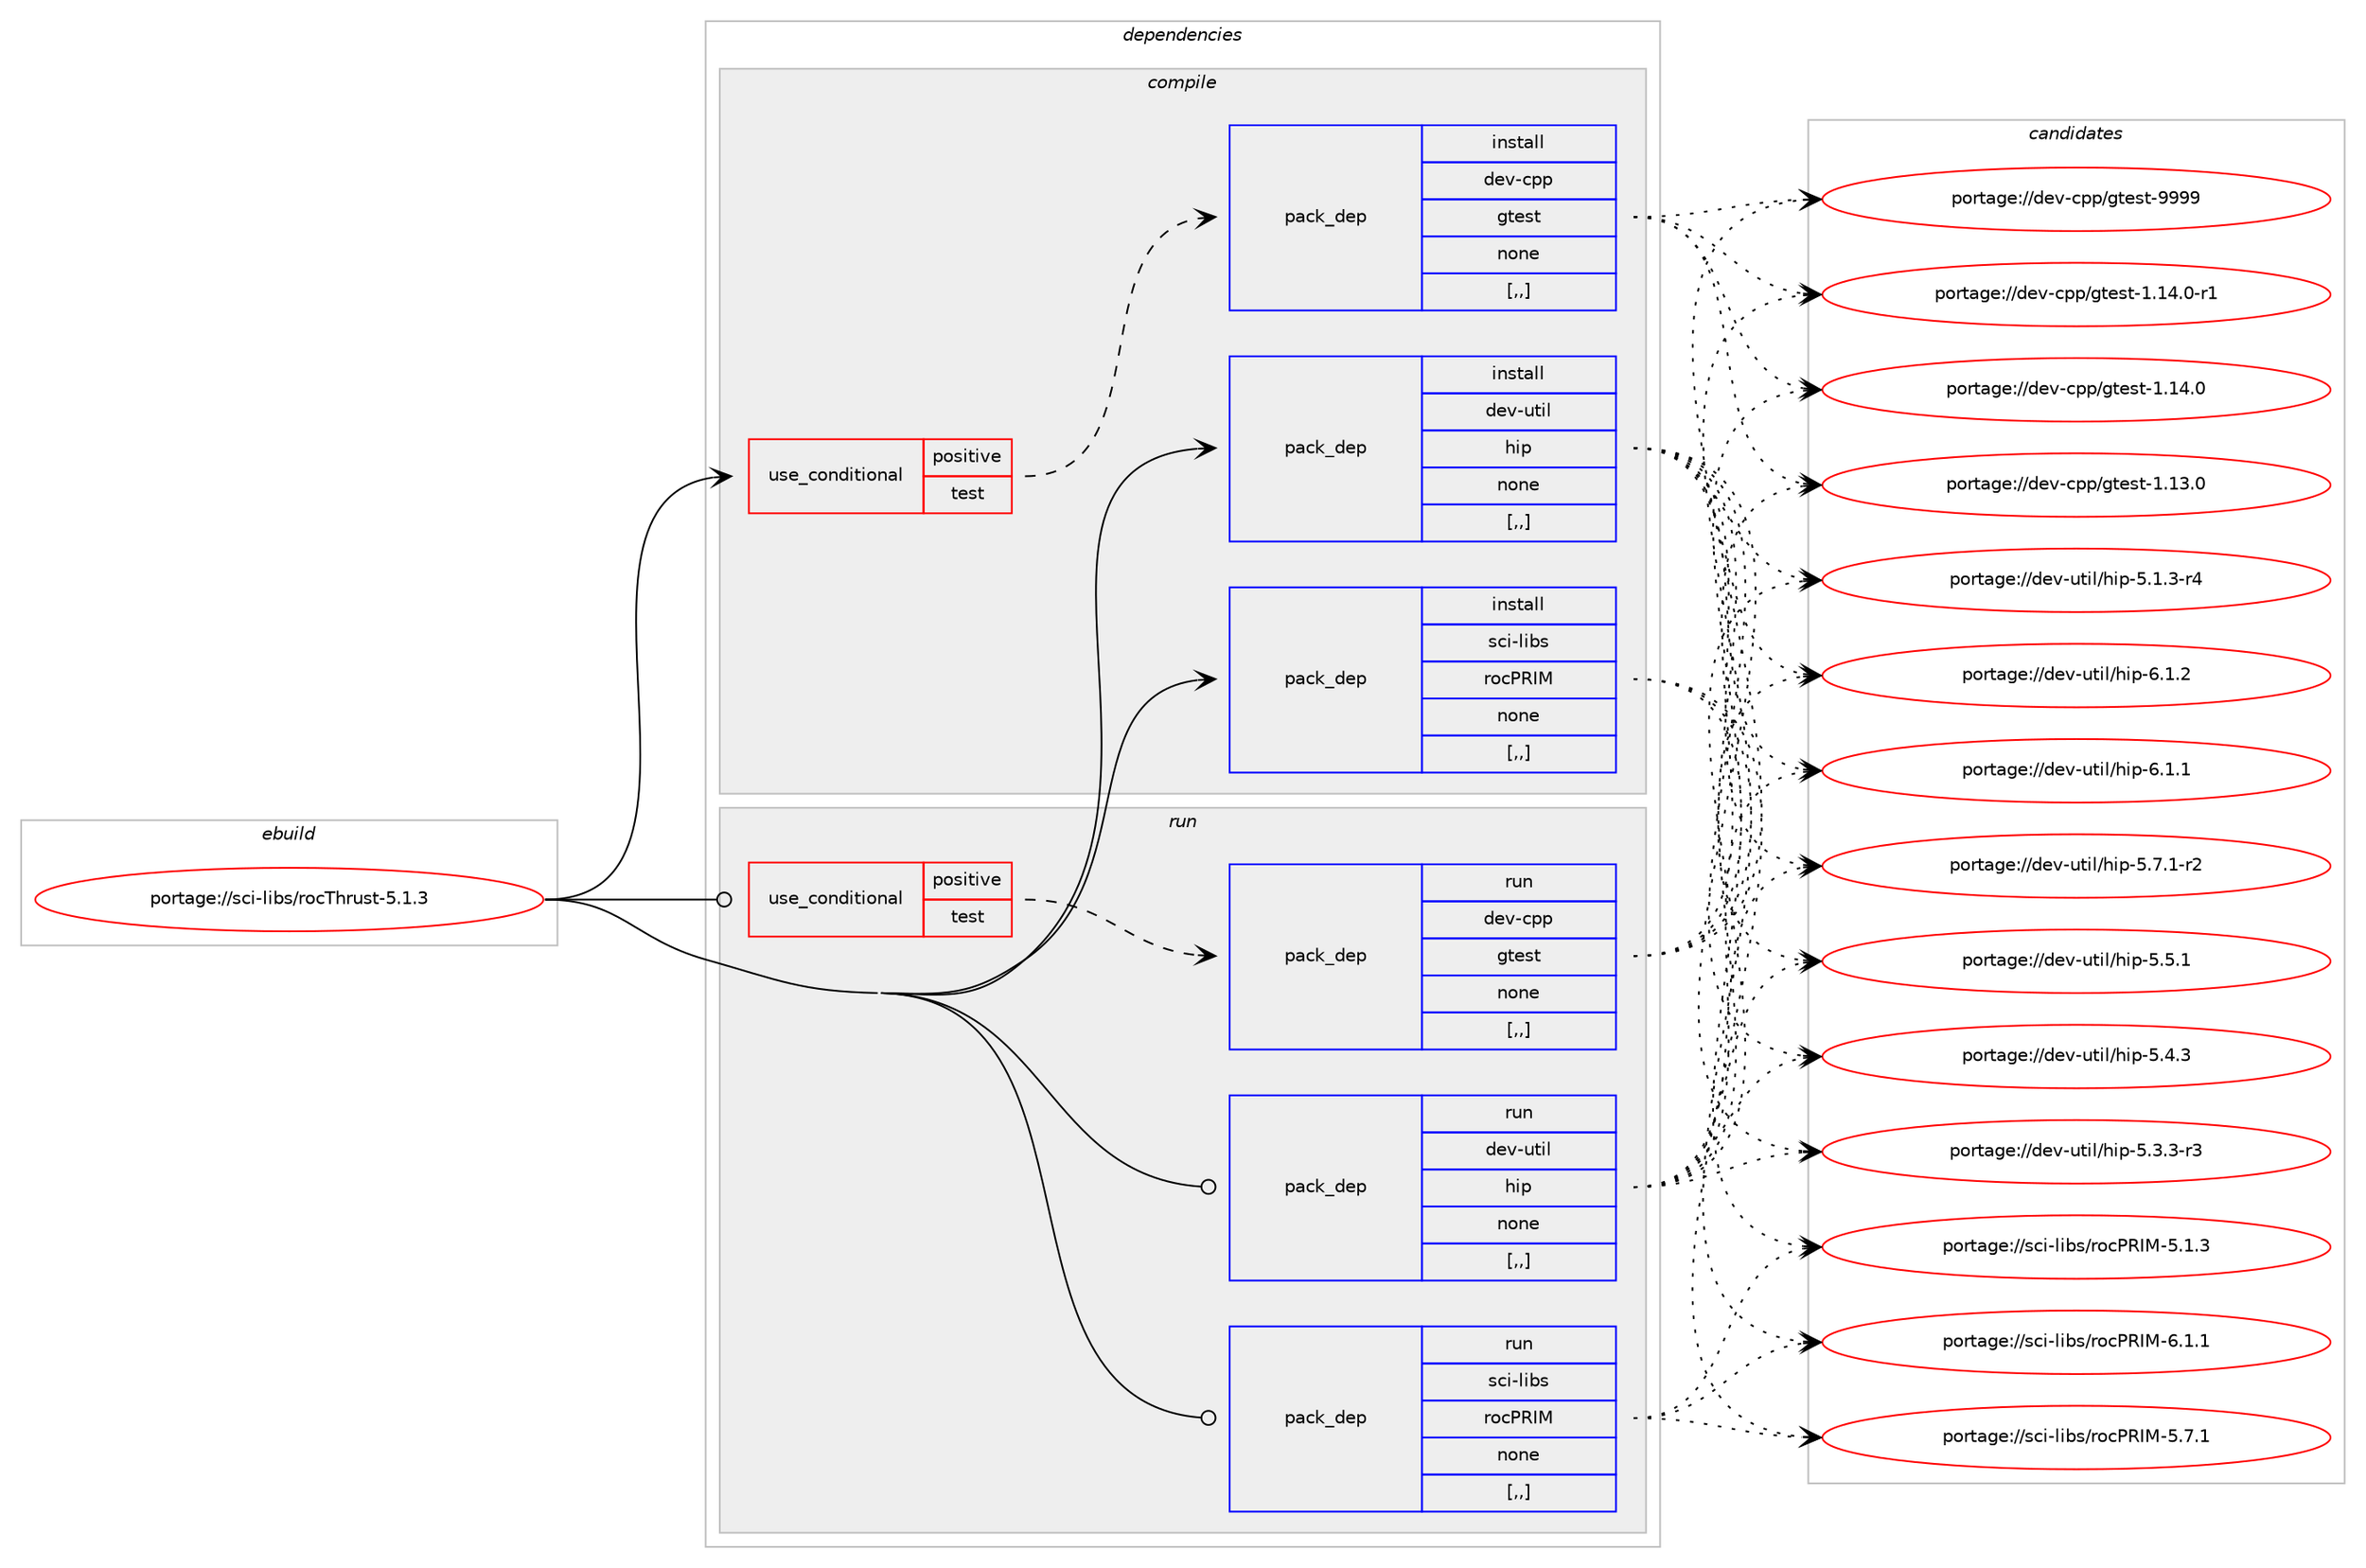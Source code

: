 digraph prolog {

# *************
# Graph options
# *************

newrank=true;
concentrate=true;
compound=true;
graph [rankdir=LR,fontname=Helvetica,fontsize=10,ranksep=1.5];#, ranksep=2.5, nodesep=0.2];
edge  [arrowhead=vee];
node  [fontname=Helvetica,fontsize=10];

# **********
# The ebuild
# **********

subgraph cluster_leftcol {
color=gray;
label=<<i>ebuild</i>>;
id [label="portage://sci-libs/rocThrust-5.1.3", color=red, width=4, href="../sci-libs/rocThrust-5.1.3.svg"];
}

# ****************
# The dependencies
# ****************

subgraph cluster_midcol {
color=gray;
label=<<i>dependencies</i>>;
subgraph cluster_compile {
fillcolor="#eeeeee";
style=filled;
label=<<i>compile</i>>;
subgraph cond107503 {
dependency405811 [label=<<TABLE BORDER="0" CELLBORDER="1" CELLSPACING="0" CELLPADDING="4"><TR><TD ROWSPAN="3" CELLPADDING="10">use_conditional</TD></TR><TR><TD>positive</TD></TR><TR><TD>test</TD></TR></TABLE>>, shape=none, color=red];
subgraph pack295434 {
dependency405812 [label=<<TABLE BORDER="0" CELLBORDER="1" CELLSPACING="0" CELLPADDING="4" WIDTH="220"><TR><TD ROWSPAN="6" CELLPADDING="30">pack_dep</TD></TR><TR><TD WIDTH="110">install</TD></TR><TR><TD>dev-cpp</TD></TR><TR><TD>gtest</TD></TR><TR><TD>none</TD></TR><TR><TD>[,,]</TD></TR></TABLE>>, shape=none, color=blue];
}
dependency405811:e -> dependency405812:w [weight=20,style="dashed",arrowhead="vee"];
}
id:e -> dependency405811:w [weight=20,style="solid",arrowhead="vee"];
subgraph pack295435 {
dependency405813 [label=<<TABLE BORDER="0" CELLBORDER="1" CELLSPACING="0" CELLPADDING="4" WIDTH="220"><TR><TD ROWSPAN="6" CELLPADDING="30">pack_dep</TD></TR><TR><TD WIDTH="110">install</TD></TR><TR><TD>dev-util</TD></TR><TR><TD>hip</TD></TR><TR><TD>none</TD></TR><TR><TD>[,,]</TD></TR></TABLE>>, shape=none, color=blue];
}
id:e -> dependency405813:w [weight=20,style="solid",arrowhead="vee"];
subgraph pack295436 {
dependency405814 [label=<<TABLE BORDER="0" CELLBORDER="1" CELLSPACING="0" CELLPADDING="4" WIDTH="220"><TR><TD ROWSPAN="6" CELLPADDING="30">pack_dep</TD></TR><TR><TD WIDTH="110">install</TD></TR><TR><TD>sci-libs</TD></TR><TR><TD>rocPRIM</TD></TR><TR><TD>none</TD></TR><TR><TD>[,,]</TD></TR></TABLE>>, shape=none, color=blue];
}
id:e -> dependency405814:w [weight=20,style="solid",arrowhead="vee"];
}
subgraph cluster_compileandrun {
fillcolor="#eeeeee";
style=filled;
label=<<i>compile and run</i>>;
}
subgraph cluster_run {
fillcolor="#eeeeee";
style=filled;
label=<<i>run</i>>;
subgraph cond107504 {
dependency405815 [label=<<TABLE BORDER="0" CELLBORDER="1" CELLSPACING="0" CELLPADDING="4"><TR><TD ROWSPAN="3" CELLPADDING="10">use_conditional</TD></TR><TR><TD>positive</TD></TR><TR><TD>test</TD></TR></TABLE>>, shape=none, color=red];
subgraph pack295437 {
dependency405816 [label=<<TABLE BORDER="0" CELLBORDER="1" CELLSPACING="0" CELLPADDING="4" WIDTH="220"><TR><TD ROWSPAN="6" CELLPADDING="30">pack_dep</TD></TR><TR><TD WIDTH="110">run</TD></TR><TR><TD>dev-cpp</TD></TR><TR><TD>gtest</TD></TR><TR><TD>none</TD></TR><TR><TD>[,,]</TD></TR></TABLE>>, shape=none, color=blue];
}
dependency405815:e -> dependency405816:w [weight=20,style="dashed",arrowhead="vee"];
}
id:e -> dependency405815:w [weight=20,style="solid",arrowhead="odot"];
subgraph pack295438 {
dependency405817 [label=<<TABLE BORDER="0" CELLBORDER="1" CELLSPACING="0" CELLPADDING="4" WIDTH="220"><TR><TD ROWSPAN="6" CELLPADDING="30">pack_dep</TD></TR><TR><TD WIDTH="110">run</TD></TR><TR><TD>dev-util</TD></TR><TR><TD>hip</TD></TR><TR><TD>none</TD></TR><TR><TD>[,,]</TD></TR></TABLE>>, shape=none, color=blue];
}
id:e -> dependency405817:w [weight=20,style="solid",arrowhead="odot"];
subgraph pack295439 {
dependency405818 [label=<<TABLE BORDER="0" CELLBORDER="1" CELLSPACING="0" CELLPADDING="4" WIDTH="220"><TR><TD ROWSPAN="6" CELLPADDING="30">pack_dep</TD></TR><TR><TD WIDTH="110">run</TD></TR><TR><TD>sci-libs</TD></TR><TR><TD>rocPRIM</TD></TR><TR><TD>none</TD></TR><TR><TD>[,,]</TD></TR></TABLE>>, shape=none, color=blue];
}
id:e -> dependency405818:w [weight=20,style="solid",arrowhead="odot"];
}
}

# **************
# The candidates
# **************

subgraph cluster_choices {
rank=same;
color=gray;
label=<<i>candidates</i>>;

subgraph choice295434 {
color=black;
nodesep=1;
choice1001011184599112112471031161011151164557575757 [label="portage://dev-cpp/gtest-9999", color=red, width=4,href="../dev-cpp/gtest-9999.svg"];
choice100101118459911211247103116101115116454946495246484511449 [label="portage://dev-cpp/gtest-1.14.0-r1", color=red, width=4,href="../dev-cpp/gtest-1.14.0-r1.svg"];
choice10010111845991121124710311610111511645494649524648 [label="portage://dev-cpp/gtest-1.14.0", color=red, width=4,href="../dev-cpp/gtest-1.14.0.svg"];
choice10010111845991121124710311610111511645494649514648 [label="portage://dev-cpp/gtest-1.13.0", color=red, width=4,href="../dev-cpp/gtest-1.13.0.svg"];
dependency405812:e -> choice1001011184599112112471031161011151164557575757:w [style=dotted,weight="100"];
dependency405812:e -> choice100101118459911211247103116101115116454946495246484511449:w [style=dotted,weight="100"];
dependency405812:e -> choice10010111845991121124710311610111511645494649524648:w [style=dotted,weight="100"];
dependency405812:e -> choice10010111845991121124710311610111511645494649514648:w [style=dotted,weight="100"];
}
subgraph choice295435 {
color=black;
nodesep=1;
choice1001011184511711610510847104105112455446494650 [label="portage://dev-util/hip-6.1.2", color=red, width=4,href="../dev-util/hip-6.1.2.svg"];
choice1001011184511711610510847104105112455446494649 [label="portage://dev-util/hip-6.1.1", color=red, width=4,href="../dev-util/hip-6.1.1.svg"];
choice10010111845117116105108471041051124553465546494511450 [label="portage://dev-util/hip-5.7.1-r2", color=red, width=4,href="../dev-util/hip-5.7.1-r2.svg"];
choice1001011184511711610510847104105112455346534649 [label="portage://dev-util/hip-5.5.1", color=red, width=4,href="../dev-util/hip-5.5.1.svg"];
choice1001011184511711610510847104105112455346524651 [label="portage://dev-util/hip-5.4.3", color=red, width=4,href="../dev-util/hip-5.4.3.svg"];
choice10010111845117116105108471041051124553465146514511451 [label="portage://dev-util/hip-5.3.3-r3", color=red, width=4,href="../dev-util/hip-5.3.3-r3.svg"];
choice10010111845117116105108471041051124553464946514511452 [label="portage://dev-util/hip-5.1.3-r4", color=red, width=4,href="../dev-util/hip-5.1.3-r4.svg"];
dependency405813:e -> choice1001011184511711610510847104105112455446494650:w [style=dotted,weight="100"];
dependency405813:e -> choice1001011184511711610510847104105112455446494649:w [style=dotted,weight="100"];
dependency405813:e -> choice10010111845117116105108471041051124553465546494511450:w [style=dotted,weight="100"];
dependency405813:e -> choice1001011184511711610510847104105112455346534649:w [style=dotted,weight="100"];
dependency405813:e -> choice1001011184511711610510847104105112455346524651:w [style=dotted,weight="100"];
dependency405813:e -> choice10010111845117116105108471041051124553465146514511451:w [style=dotted,weight="100"];
dependency405813:e -> choice10010111845117116105108471041051124553464946514511452:w [style=dotted,weight="100"];
}
subgraph choice295436 {
color=black;
nodesep=1;
choice115991054510810598115471141119980827377455446494649 [label="portage://sci-libs/rocPRIM-6.1.1", color=red, width=4,href="../sci-libs/rocPRIM-6.1.1.svg"];
choice115991054510810598115471141119980827377455346554649 [label="portage://sci-libs/rocPRIM-5.7.1", color=red, width=4,href="../sci-libs/rocPRIM-5.7.1.svg"];
choice115991054510810598115471141119980827377455346494651 [label="portage://sci-libs/rocPRIM-5.1.3", color=red, width=4,href="../sci-libs/rocPRIM-5.1.3.svg"];
dependency405814:e -> choice115991054510810598115471141119980827377455446494649:w [style=dotted,weight="100"];
dependency405814:e -> choice115991054510810598115471141119980827377455346554649:w [style=dotted,weight="100"];
dependency405814:e -> choice115991054510810598115471141119980827377455346494651:w [style=dotted,weight="100"];
}
subgraph choice295437 {
color=black;
nodesep=1;
choice1001011184599112112471031161011151164557575757 [label="portage://dev-cpp/gtest-9999", color=red, width=4,href="../dev-cpp/gtest-9999.svg"];
choice100101118459911211247103116101115116454946495246484511449 [label="portage://dev-cpp/gtest-1.14.0-r1", color=red, width=4,href="../dev-cpp/gtest-1.14.0-r1.svg"];
choice10010111845991121124710311610111511645494649524648 [label="portage://dev-cpp/gtest-1.14.0", color=red, width=4,href="../dev-cpp/gtest-1.14.0.svg"];
choice10010111845991121124710311610111511645494649514648 [label="portage://dev-cpp/gtest-1.13.0", color=red, width=4,href="../dev-cpp/gtest-1.13.0.svg"];
dependency405816:e -> choice1001011184599112112471031161011151164557575757:w [style=dotted,weight="100"];
dependency405816:e -> choice100101118459911211247103116101115116454946495246484511449:w [style=dotted,weight="100"];
dependency405816:e -> choice10010111845991121124710311610111511645494649524648:w [style=dotted,weight="100"];
dependency405816:e -> choice10010111845991121124710311610111511645494649514648:w [style=dotted,weight="100"];
}
subgraph choice295438 {
color=black;
nodesep=1;
choice1001011184511711610510847104105112455446494650 [label="portage://dev-util/hip-6.1.2", color=red, width=4,href="../dev-util/hip-6.1.2.svg"];
choice1001011184511711610510847104105112455446494649 [label="portage://dev-util/hip-6.1.1", color=red, width=4,href="../dev-util/hip-6.1.1.svg"];
choice10010111845117116105108471041051124553465546494511450 [label="portage://dev-util/hip-5.7.1-r2", color=red, width=4,href="../dev-util/hip-5.7.1-r2.svg"];
choice1001011184511711610510847104105112455346534649 [label="portage://dev-util/hip-5.5.1", color=red, width=4,href="../dev-util/hip-5.5.1.svg"];
choice1001011184511711610510847104105112455346524651 [label="portage://dev-util/hip-5.4.3", color=red, width=4,href="../dev-util/hip-5.4.3.svg"];
choice10010111845117116105108471041051124553465146514511451 [label="portage://dev-util/hip-5.3.3-r3", color=red, width=4,href="../dev-util/hip-5.3.3-r3.svg"];
choice10010111845117116105108471041051124553464946514511452 [label="portage://dev-util/hip-5.1.3-r4", color=red, width=4,href="../dev-util/hip-5.1.3-r4.svg"];
dependency405817:e -> choice1001011184511711610510847104105112455446494650:w [style=dotted,weight="100"];
dependency405817:e -> choice1001011184511711610510847104105112455446494649:w [style=dotted,weight="100"];
dependency405817:e -> choice10010111845117116105108471041051124553465546494511450:w [style=dotted,weight="100"];
dependency405817:e -> choice1001011184511711610510847104105112455346534649:w [style=dotted,weight="100"];
dependency405817:e -> choice1001011184511711610510847104105112455346524651:w [style=dotted,weight="100"];
dependency405817:e -> choice10010111845117116105108471041051124553465146514511451:w [style=dotted,weight="100"];
dependency405817:e -> choice10010111845117116105108471041051124553464946514511452:w [style=dotted,weight="100"];
}
subgraph choice295439 {
color=black;
nodesep=1;
choice115991054510810598115471141119980827377455446494649 [label="portage://sci-libs/rocPRIM-6.1.1", color=red, width=4,href="../sci-libs/rocPRIM-6.1.1.svg"];
choice115991054510810598115471141119980827377455346554649 [label="portage://sci-libs/rocPRIM-5.7.1", color=red, width=4,href="../sci-libs/rocPRIM-5.7.1.svg"];
choice115991054510810598115471141119980827377455346494651 [label="portage://sci-libs/rocPRIM-5.1.3", color=red, width=4,href="../sci-libs/rocPRIM-5.1.3.svg"];
dependency405818:e -> choice115991054510810598115471141119980827377455446494649:w [style=dotted,weight="100"];
dependency405818:e -> choice115991054510810598115471141119980827377455346554649:w [style=dotted,weight="100"];
dependency405818:e -> choice115991054510810598115471141119980827377455346494651:w [style=dotted,weight="100"];
}
}

}
